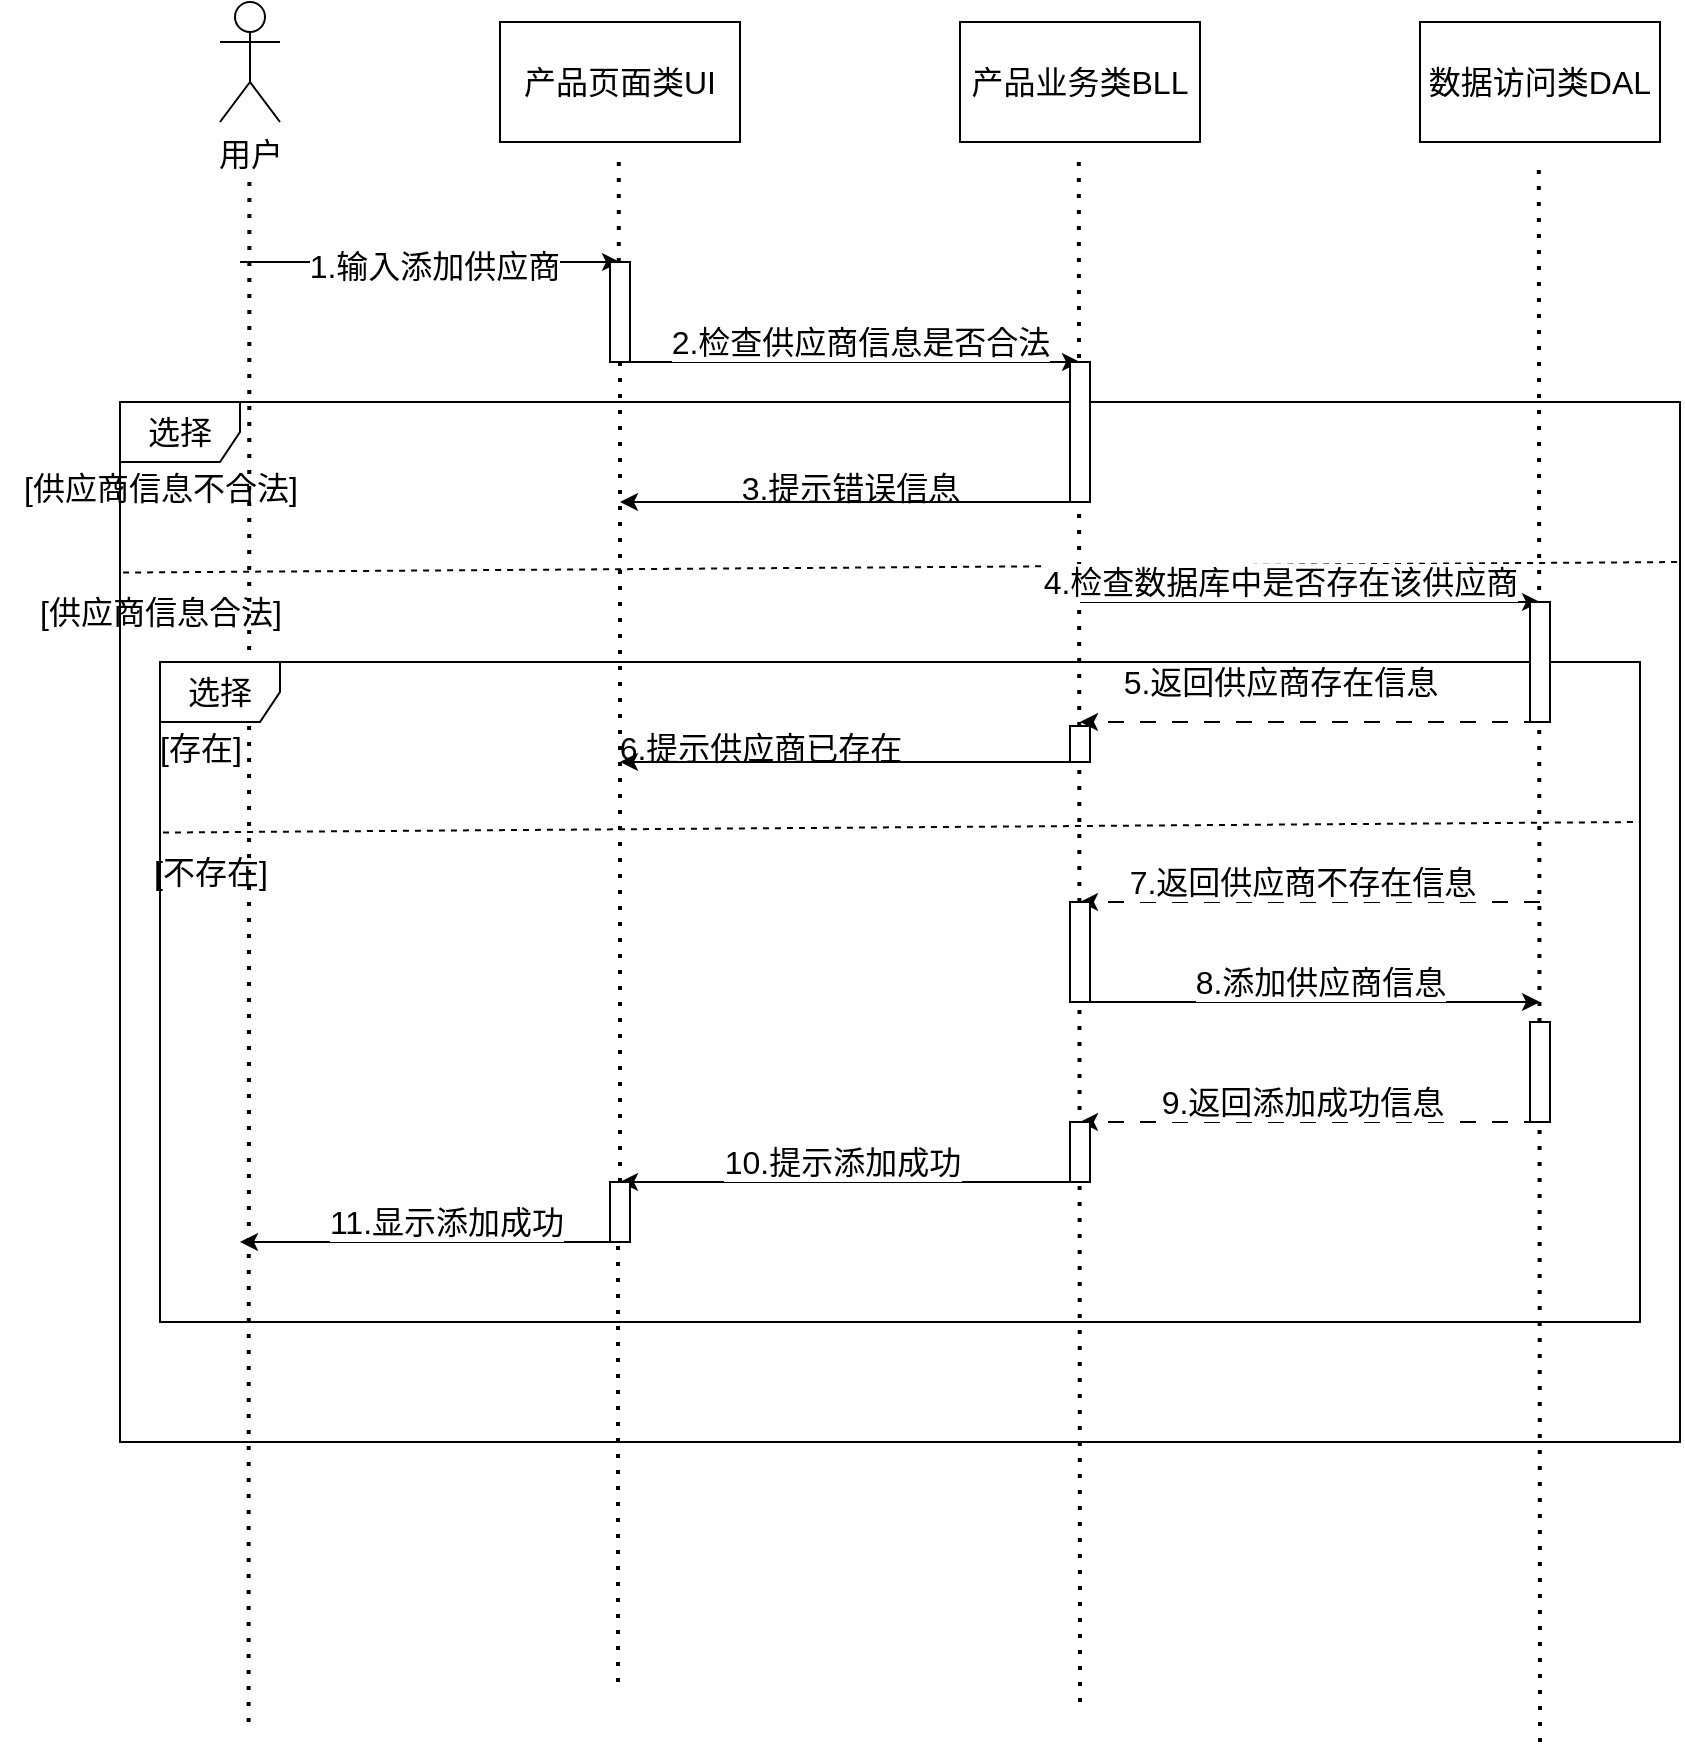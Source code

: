 <mxfile version="24.4.7" type="github">
  <diagram name="第 1 页" id="KLBcU1UFpwOcNhI83W2O">
    <mxGraphModel dx="422" dy="705" grid="1" gridSize="10" guides="1" tooltips="1" connect="1" arrows="1" fold="1" page="1" pageScale="1" pageWidth="827" pageHeight="1169" math="0" shadow="0">
      <root>
        <mxCell id="0" />
        <mxCell id="1" parent="0" />
        <mxCell id="nSG-Utk6hPr_yqTthmnt-2" value="用户" style="shape=umlActor;verticalLabelPosition=bottom;verticalAlign=top;html=1;outlineConnect=0;fontSize=16;" vertex="1" parent="1">
          <mxGeometry x="120" y="110" width="30" height="60" as="geometry" />
        </mxCell>
        <mxCell id="nSG-Utk6hPr_yqTthmnt-4" value="产品页面类UI" style="rounded=0;whiteSpace=wrap;html=1;fontSize=16;" vertex="1" parent="1">
          <mxGeometry x="260" y="120" width="120" height="60" as="geometry" />
        </mxCell>
        <mxCell id="nSG-Utk6hPr_yqTthmnt-5" value="产品业务类BLL" style="rounded=0;whiteSpace=wrap;html=1;fontSize=16;" vertex="1" parent="1">
          <mxGeometry x="490" y="120" width="120" height="60" as="geometry" />
        </mxCell>
        <mxCell id="nSG-Utk6hPr_yqTthmnt-6" value="数据访问类DAL" style="rounded=0;whiteSpace=wrap;html=1;fontSize=16;" vertex="1" parent="1">
          <mxGeometry x="720" y="120" width="120" height="60" as="geometry" />
        </mxCell>
        <mxCell id="nSG-Utk6hPr_yqTthmnt-7" value="" style="endArrow=none;dashed=1;html=1;dashPattern=1 3;strokeWidth=2;rounded=0;" edge="1" parent="1">
          <mxGeometry width="50" height="50" relative="1" as="geometry">
            <mxPoint x="134.29" y="970" as="sourcePoint" />
            <mxPoint x="134.7" y="200" as="targetPoint" />
          </mxGeometry>
        </mxCell>
        <mxCell id="nSG-Utk6hPr_yqTthmnt-8" value="" style="endArrow=none;dashed=1;html=1;dashPattern=1 3;strokeWidth=2;rounded=0;" edge="1" parent="1" source="nSG-Utk6hPr_yqTthmnt-70">
          <mxGeometry width="50" height="50" relative="1" as="geometry">
            <mxPoint x="319" y="950" as="sourcePoint" />
            <mxPoint x="319.41" y="190" as="targetPoint" />
          </mxGeometry>
        </mxCell>
        <mxCell id="nSG-Utk6hPr_yqTthmnt-9" value="" style="endArrow=none;dashed=1;html=1;dashPattern=1 3;strokeWidth=2;rounded=0;" edge="1" parent="1">
          <mxGeometry width="50" height="50" relative="1" as="geometry">
            <mxPoint x="550" y="960" as="sourcePoint" />
            <mxPoint x="549.41" y="190" as="targetPoint" />
          </mxGeometry>
        </mxCell>
        <mxCell id="nSG-Utk6hPr_yqTthmnt-10" value="" style="endArrow=none;dashed=1;html=1;dashPattern=1 3;strokeWidth=2;rounded=0;" edge="1" parent="1">
          <mxGeometry width="50" height="50" relative="1" as="geometry">
            <mxPoint x="780" y="980" as="sourcePoint" />
            <mxPoint x="779.41" y="190" as="targetPoint" />
          </mxGeometry>
        </mxCell>
        <mxCell id="nSG-Utk6hPr_yqTthmnt-11" value="" style="endArrow=classic;html=1;rounded=0;fontSize=16;" edge="1" parent="1">
          <mxGeometry width="50" height="50" relative="1" as="geometry">
            <mxPoint x="130" y="240" as="sourcePoint" />
            <mxPoint x="320" y="240" as="targetPoint" />
          </mxGeometry>
        </mxCell>
        <mxCell id="nSG-Utk6hPr_yqTthmnt-12" value="1.输入添加供应商" style="edgeLabel;html=1;align=center;verticalAlign=middle;resizable=0;points=[];fontSize=16;" vertex="1" connectable="0" parent="nSG-Utk6hPr_yqTthmnt-11">
          <mxGeometry x="0.018" y="-2" relative="1" as="geometry">
            <mxPoint as="offset" />
          </mxGeometry>
        </mxCell>
        <mxCell id="nSG-Utk6hPr_yqTthmnt-13" value="" style="endArrow=classic;html=1;rounded=0;fontSize=16;" edge="1" parent="1">
          <mxGeometry width="50" height="50" relative="1" as="geometry">
            <mxPoint x="320" y="290" as="sourcePoint" />
            <mxPoint x="550" y="290" as="targetPoint" />
          </mxGeometry>
        </mxCell>
        <mxCell id="nSG-Utk6hPr_yqTthmnt-14" value="2.检查供应商信息是否合法" style="edgeLabel;html=1;align=center;verticalAlign=middle;resizable=0;points=[];fontSize=16;" vertex="1" connectable="0" parent="nSG-Utk6hPr_yqTthmnt-13">
          <mxGeometry x="0.412" y="-4" relative="1" as="geometry">
            <mxPoint x="-43" y="-14" as="offset" />
          </mxGeometry>
        </mxCell>
        <mxCell id="nSG-Utk6hPr_yqTthmnt-15" value="选择" style="shape=umlFrame;whiteSpace=wrap;html=1;pointerEvents=0;shadow=0;fontSize=16;" vertex="1" parent="1">
          <mxGeometry x="70" y="310" width="780" height="520" as="geometry" />
        </mxCell>
        <mxCell id="nSG-Utk6hPr_yqTthmnt-16" value="" style="endArrow=none;dashed=1;html=1;rounded=0;entryX=0.999;entryY=0.326;entryDx=0;entryDy=0;entryPerimeter=0;exitX=0.001;exitY=0.342;exitDx=0;exitDy=0;exitPerimeter=0;fontSize=16;" edge="1" parent="1">
          <mxGeometry width="50" height="50" relative="1" as="geometry">
            <mxPoint x="71.56" y="395.28" as="sourcePoint" />
            <mxPoint x="850" y="390.0" as="targetPoint" />
          </mxGeometry>
        </mxCell>
        <mxCell id="nSG-Utk6hPr_yqTthmnt-19" value="[供应商信息不合法]" style="text;html=1;align=center;verticalAlign=middle;resizable=0;points=[];autosize=1;strokeColor=none;fillColor=none;fontSize=16;" vertex="1" parent="1">
          <mxGeometry x="10" y="338" width="160" height="30" as="geometry" />
        </mxCell>
        <mxCell id="nSG-Utk6hPr_yqTthmnt-20" value="[供应商信息合法]" style="text;html=1;align=center;verticalAlign=middle;resizable=0;points=[];autosize=1;strokeColor=none;fillColor=none;fontSize=16;" vertex="1" parent="1">
          <mxGeometry x="20" y="400" width="140" height="30" as="geometry" />
        </mxCell>
        <mxCell id="nSG-Utk6hPr_yqTthmnt-26" value="3.提示错误信息" style="text;html=1;align=center;verticalAlign=middle;resizable=0;points=[];autosize=1;strokeColor=none;fillColor=none;fontSize=16;" vertex="1" parent="1">
          <mxGeometry x="370" y="338" width="130" height="30" as="geometry" />
        </mxCell>
        <mxCell id="nSG-Utk6hPr_yqTthmnt-27" value="" style="endArrow=classic;html=1;rounded=0;fontSize=16;" edge="1" parent="1">
          <mxGeometry width="50" height="50" relative="1" as="geometry">
            <mxPoint x="550" y="410" as="sourcePoint" />
            <mxPoint x="780" y="410" as="targetPoint" />
            <Array as="points">
              <mxPoint x="650" y="410" />
            </Array>
          </mxGeometry>
        </mxCell>
        <mxCell id="nSG-Utk6hPr_yqTthmnt-29" value="4.检查数据库中是否存在该供应商" style="edgeLabel;html=1;align=center;verticalAlign=middle;resizable=0;points=[];fontSize=16;" vertex="1" connectable="0" parent="nSG-Utk6hPr_yqTthmnt-27">
          <mxGeometry x="0.436" y="-3" relative="1" as="geometry">
            <mxPoint x="-65" y="-13" as="offset" />
          </mxGeometry>
        </mxCell>
        <mxCell id="nSG-Utk6hPr_yqTthmnt-36" value="" style="endArrow=classic;html=1;rounded=0;fontSize=16;" edge="1" parent="1">
          <mxGeometry width="50" height="50" relative="1" as="geometry">
            <mxPoint x="550" y="360" as="sourcePoint" />
            <mxPoint x="320" y="360" as="targetPoint" />
          </mxGeometry>
        </mxCell>
        <mxCell id="nSG-Utk6hPr_yqTthmnt-38" value="选择" style="shape=umlFrame;whiteSpace=wrap;html=1;pointerEvents=0;fontSize=16;" vertex="1" parent="1">
          <mxGeometry x="90" y="440" width="740" height="330" as="geometry" />
        </mxCell>
        <mxCell id="nSG-Utk6hPr_yqTthmnt-39" value="" style="endArrow=none;dashed=1;html=1;rounded=0;entryX=0.999;entryY=0.326;entryDx=0;entryDy=0;entryPerimeter=0;exitX=0.001;exitY=0.342;exitDx=0;exitDy=0;exitPerimeter=0;fontSize=16;" edge="1" parent="1">
          <mxGeometry width="50" height="50" relative="1" as="geometry">
            <mxPoint x="91.48" y="525.28" as="sourcePoint" />
            <mxPoint x="830" y="520.0" as="targetPoint" />
          </mxGeometry>
        </mxCell>
        <mxCell id="nSG-Utk6hPr_yqTthmnt-40" value="[存在]" style="text;html=1;align=center;verticalAlign=middle;resizable=0;points=[];autosize=1;strokeColor=none;fillColor=none;fontSize=16;" vertex="1" parent="1">
          <mxGeometry x="80" y="468" width="60" height="30" as="geometry" />
        </mxCell>
        <mxCell id="nSG-Utk6hPr_yqTthmnt-41" value="[不存在]" style="text;html=1;align=center;verticalAlign=middle;resizable=0;points=[];autosize=1;strokeColor=none;fillColor=none;fontSize=16;" vertex="1" parent="1">
          <mxGeometry x="75" y="530" width="80" height="30" as="geometry" />
        </mxCell>
        <mxCell id="nSG-Utk6hPr_yqTthmnt-48" value="" style="endArrow=classic;html=1;rounded=0;fontSize=16;" edge="1" parent="1">
          <mxGeometry width="50" height="50" relative="1" as="geometry">
            <mxPoint x="550" y="490.0" as="sourcePoint" />
            <mxPoint x="320" y="490.0" as="targetPoint" />
          </mxGeometry>
        </mxCell>
        <mxCell id="nSG-Utk6hPr_yqTthmnt-51" value="" style="endArrow=classic;html=1;rounded=0;dashed=1;dashPattern=8 8;fontSize=16;" edge="1" parent="1">
          <mxGeometry width="50" height="50" relative="1" as="geometry">
            <mxPoint x="780" y="470.0" as="sourcePoint" />
            <mxPoint x="550" y="470.0" as="targetPoint" />
          </mxGeometry>
        </mxCell>
        <mxCell id="nSG-Utk6hPr_yqTthmnt-52" value="5.返回供应商存在信息" style="edgeLabel;html=1;align=center;verticalAlign=middle;resizable=0;points=[];fontSize=16;" vertex="1" connectable="0" parent="nSG-Utk6hPr_yqTthmnt-51">
          <mxGeometry x="0.243" y="-1" relative="1" as="geometry">
            <mxPoint x="13" y="-19" as="offset" />
          </mxGeometry>
        </mxCell>
        <mxCell id="nSG-Utk6hPr_yqTthmnt-53" value="6.提示供应商已存在" style="text;html=1;align=center;verticalAlign=middle;resizable=0;points=[];autosize=1;strokeColor=none;fillColor=none;fontSize=16;" vertex="1" parent="1">
          <mxGeometry x="310" y="468" width="160" height="30" as="geometry" />
        </mxCell>
        <mxCell id="nSG-Utk6hPr_yqTthmnt-54" value="" style="endArrow=classic;html=1;rounded=0;fontSize=16;" edge="1" parent="1">
          <mxGeometry width="50" height="50" relative="1" as="geometry">
            <mxPoint x="550" y="610" as="sourcePoint" />
            <mxPoint x="780" y="610" as="targetPoint" />
          </mxGeometry>
        </mxCell>
        <mxCell id="nSG-Utk6hPr_yqTthmnt-55" value="8.添加供应商信息" style="edgeLabel;html=1;align=center;verticalAlign=middle;resizable=0;points=[];fontSize=16;" vertex="1" connectable="0" parent="nSG-Utk6hPr_yqTthmnt-54">
          <mxGeometry x="0.412" y="-4" relative="1" as="geometry">
            <mxPoint x="-43" y="-14" as="offset" />
          </mxGeometry>
        </mxCell>
        <mxCell id="nSG-Utk6hPr_yqTthmnt-56" value="" style="endArrow=classic;html=1;rounded=0;dashed=1;dashPattern=8 8;fontSize=16;" edge="1" parent="1">
          <mxGeometry width="50" height="50" relative="1" as="geometry">
            <mxPoint x="780" y="560.0" as="sourcePoint" />
            <mxPoint x="550" y="560.0" as="targetPoint" />
          </mxGeometry>
        </mxCell>
        <mxCell id="nSG-Utk6hPr_yqTthmnt-57" value="7.返回供应商不存在信息" style="edgeLabel;html=1;align=center;verticalAlign=middle;resizable=0;points=[];fontSize=16;" vertex="1" connectable="0" parent="nSG-Utk6hPr_yqTthmnt-56">
          <mxGeometry x="0.584" y="3" relative="1" as="geometry">
            <mxPoint x="63" y="-13" as="offset" />
          </mxGeometry>
        </mxCell>
        <mxCell id="nSG-Utk6hPr_yqTthmnt-58" value="" style="endArrow=classic;html=1;rounded=0;dashed=1;dashPattern=8 8;fontSize=16;" edge="1" parent="1">
          <mxGeometry width="50" height="50" relative="1" as="geometry">
            <mxPoint x="780" y="670.0" as="sourcePoint" />
            <mxPoint x="550" y="670.0" as="targetPoint" />
          </mxGeometry>
        </mxCell>
        <mxCell id="nSG-Utk6hPr_yqTthmnt-59" value="9.返回添加成功信息" style="edgeLabel;html=1;align=center;verticalAlign=middle;resizable=0;points=[];fontSize=16;" vertex="1" connectable="0" parent="nSG-Utk6hPr_yqTthmnt-58">
          <mxGeometry x="0.584" y="3" relative="1" as="geometry">
            <mxPoint x="63" y="-13" as="offset" />
          </mxGeometry>
        </mxCell>
        <mxCell id="nSG-Utk6hPr_yqTthmnt-60" value="" style="endArrow=classic;html=1;rounded=0;fontSize=16;" edge="1" parent="1">
          <mxGeometry width="50" height="50" relative="1" as="geometry">
            <mxPoint x="550" y="700.0" as="sourcePoint" />
            <mxPoint x="320" y="700.0" as="targetPoint" />
          </mxGeometry>
        </mxCell>
        <mxCell id="nSG-Utk6hPr_yqTthmnt-61" value="10.提示添加成功" style="edgeLabel;html=1;align=center;verticalAlign=middle;resizable=0;points=[];fontSize=16;" vertex="1" connectable="0" parent="nSG-Utk6hPr_yqTthmnt-60">
          <mxGeometry x="0.584" y="3" relative="1" as="geometry">
            <mxPoint x="63" y="-13" as="offset" />
          </mxGeometry>
        </mxCell>
        <mxCell id="nSG-Utk6hPr_yqTthmnt-63" value="" style="endArrow=classic;html=1;rounded=0;fontSize=16;" edge="1" parent="1">
          <mxGeometry width="50" height="50" relative="1" as="geometry">
            <mxPoint x="320" y="730" as="sourcePoint" />
            <mxPoint x="130.0" y="730.0" as="targetPoint" />
          </mxGeometry>
        </mxCell>
        <mxCell id="nSG-Utk6hPr_yqTthmnt-64" value="11.显示添加成功" style="edgeLabel;html=1;align=center;verticalAlign=middle;resizable=0;points=[];fontSize=16;" vertex="1" connectable="0" parent="nSG-Utk6hPr_yqTthmnt-63">
          <mxGeometry x="0.584" y="3" relative="1" as="geometry">
            <mxPoint x="63" y="-13" as="offset" />
          </mxGeometry>
        </mxCell>
        <mxCell id="nSG-Utk6hPr_yqTthmnt-69" value="" style="endArrow=none;dashed=1;html=1;dashPattern=1 3;strokeWidth=2;rounded=0;" edge="1" parent="1" source="nSG-Utk6hPr_yqTthmnt-81" target="nSG-Utk6hPr_yqTthmnt-70">
          <mxGeometry width="50" height="50" relative="1" as="geometry">
            <mxPoint x="319" y="950" as="sourcePoint" />
            <mxPoint x="319.41" y="190" as="targetPoint" />
          </mxGeometry>
        </mxCell>
        <mxCell id="nSG-Utk6hPr_yqTthmnt-70" value="" style="html=1;points=[[0,0,0,0,5],[0,1,0,0,-5],[1,0,0,0,5],[1,1,0,0,-5]];perimeter=orthogonalPerimeter;outlineConnect=0;targetShapes=umlLifeline;portConstraint=eastwest;newEdgeStyle={&quot;curved&quot;:0,&quot;rounded&quot;:0};" vertex="1" parent="1">
          <mxGeometry x="315" y="240" width="10" height="50" as="geometry" />
        </mxCell>
        <mxCell id="nSG-Utk6hPr_yqTthmnt-71" value="" style="html=1;points=[[0,0,0,0,5],[0,1,0,0,-5],[1,0,0,0,5],[1,1,0,0,-5]];perimeter=orthogonalPerimeter;outlineConnect=0;targetShapes=umlLifeline;portConstraint=eastwest;newEdgeStyle={&quot;curved&quot;:0,&quot;rounded&quot;:0};" vertex="1" parent="1">
          <mxGeometry x="545" y="290" width="10" height="70" as="geometry" />
        </mxCell>
        <mxCell id="nSG-Utk6hPr_yqTthmnt-72" value="" style="html=1;points=[[0,0,0,0,5],[0,1,0,0,-5],[1,0,0,0,5],[1,1,0,0,-5]];perimeter=orthogonalPerimeter;outlineConnect=0;targetShapes=umlLifeline;portConstraint=eastwest;newEdgeStyle={&quot;curved&quot;:0,&quot;rounded&quot;:0};" vertex="1" parent="1">
          <mxGeometry x="775" y="410" width="10" height="60" as="geometry" />
        </mxCell>
        <mxCell id="nSG-Utk6hPr_yqTthmnt-73" value="" style="html=1;points=[[0,0,0,0,5],[0,1,0,0,-5],[1,0,0,0,5],[1,1,0,0,-5]];perimeter=orthogonalPerimeter;outlineConnect=0;targetShapes=umlLifeline;portConstraint=eastwest;newEdgeStyle={&quot;curved&quot;:0,&quot;rounded&quot;:0};" vertex="1" parent="1">
          <mxGeometry x="545" y="472" width="10" height="18" as="geometry" />
        </mxCell>
        <mxCell id="nSG-Utk6hPr_yqTthmnt-74" value="" style="html=1;points=[[0,0,0,0,5],[0,1,0,0,-5],[1,0,0,0,5],[1,1,0,0,-5]];perimeter=orthogonalPerimeter;outlineConnect=0;targetShapes=umlLifeline;portConstraint=eastwest;newEdgeStyle={&quot;curved&quot;:0,&quot;rounded&quot;:0};" vertex="1" parent="1">
          <mxGeometry x="545" y="560" width="10" height="50" as="geometry" />
        </mxCell>
        <mxCell id="nSG-Utk6hPr_yqTthmnt-79" value="" style="html=1;points=[[0,0,0,0,5],[0,1,0,0,-5],[1,0,0,0,5],[1,1,0,0,-5]];perimeter=orthogonalPerimeter;outlineConnect=0;targetShapes=umlLifeline;portConstraint=eastwest;newEdgeStyle={&quot;curved&quot;:0,&quot;rounded&quot;:0};" vertex="1" parent="1">
          <mxGeometry x="775" y="620" width="10" height="50" as="geometry" />
        </mxCell>
        <mxCell id="nSG-Utk6hPr_yqTthmnt-80" value="" style="html=1;points=[[0,0,0,0,5],[0,1,0,0,-5],[1,0,0,0,5],[1,1,0,0,-5]];perimeter=orthogonalPerimeter;outlineConnect=0;targetShapes=umlLifeline;portConstraint=eastwest;newEdgeStyle={&quot;curved&quot;:0,&quot;rounded&quot;:0};" vertex="1" parent="1">
          <mxGeometry x="545" y="670" width="10" height="30" as="geometry" />
        </mxCell>
        <mxCell id="nSG-Utk6hPr_yqTthmnt-82" value="" style="endArrow=none;dashed=1;html=1;dashPattern=1 3;strokeWidth=2;rounded=0;" edge="1" parent="1" target="nSG-Utk6hPr_yqTthmnt-81">
          <mxGeometry width="50" height="50" relative="1" as="geometry">
            <mxPoint x="319" y="950" as="sourcePoint" />
            <mxPoint x="319" y="290" as="targetPoint" />
          </mxGeometry>
        </mxCell>
        <mxCell id="nSG-Utk6hPr_yqTthmnt-81" value="" style="html=1;points=[[0,0,0,0,5],[0,1,0,0,-5],[1,0,0,0,5],[1,1,0,0,-5]];perimeter=orthogonalPerimeter;outlineConnect=0;targetShapes=umlLifeline;portConstraint=eastwest;newEdgeStyle={&quot;curved&quot;:0,&quot;rounded&quot;:0};" vertex="1" parent="1">
          <mxGeometry x="315" y="700" width="10" height="30" as="geometry" />
        </mxCell>
      </root>
    </mxGraphModel>
  </diagram>
</mxfile>
